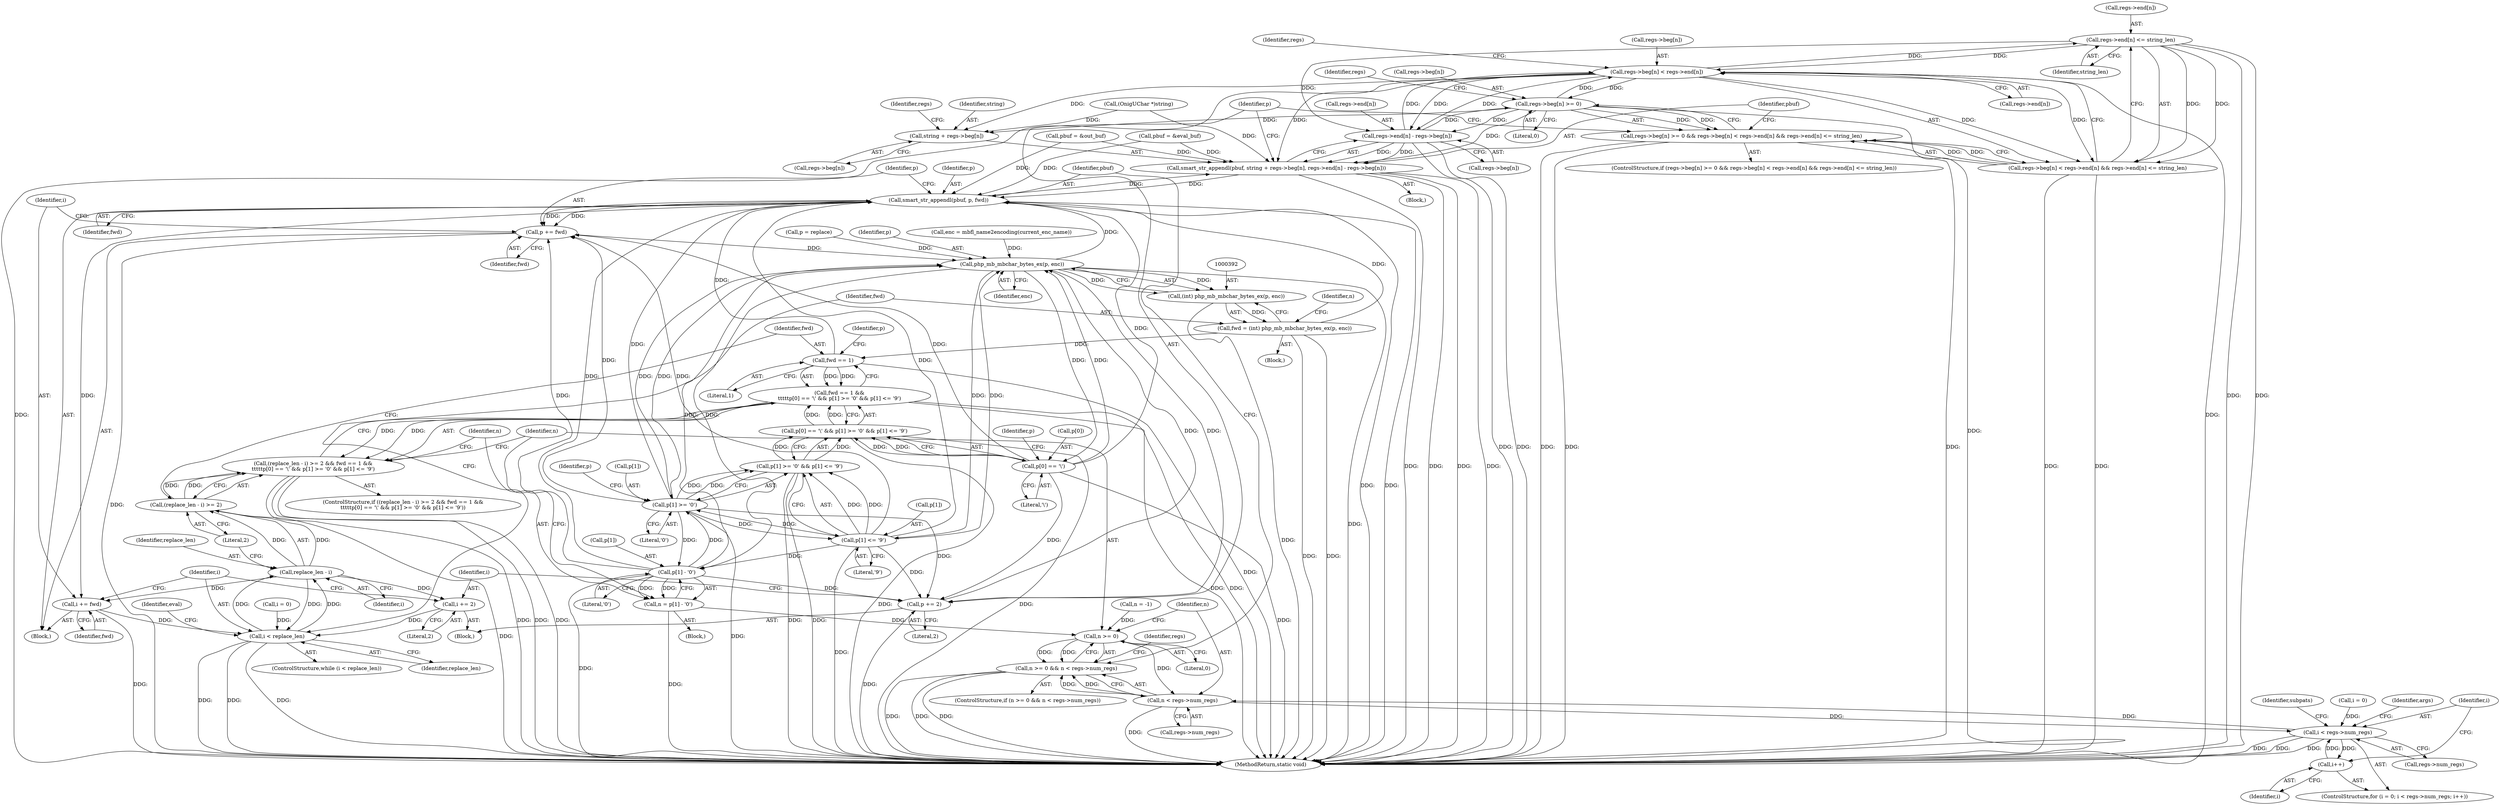 digraph "0_php-src_5b597a2e5b28e2d5a52fc1be13f425f08f47cb62?w=1_1@array" {
"1000468" [label="(Call,regs->end[n] <= string_len)"];
"1000457" [label="(Call,regs->beg[n] < regs->end[n])"];
"1000449" [label="(Call,regs->beg[n] >= 0)"];
"1000485" [label="(Call,regs->end[n] - regs->beg[n])"];
"1000468" [label="(Call,regs->end[n] <= string_len)"];
"1000448" [label="(Call,regs->beg[n] >= 0 && regs->beg[n] < regs->end[n] && regs->end[n] <= string_len)"];
"1000476" [label="(Call,smart_str_appendl(pbuf, string + regs->beg[n], regs->end[n] - regs->beg[n]))"];
"1000504" [label="(Call,smart_str_appendl(pbuf, p, fwd))"];
"1000508" [label="(Call,p += fwd)"];
"1000393" [label="(Call,php_mb_mbchar_bytes_ex(p, enc))"];
"1000391" [label="(Call,(int) php_mb_mbchar_bytes_ex(p, enc))"];
"1000389" [label="(Call,fwd = (int) php_mb_mbchar_bytes_ex(p, enc))"];
"1000408" [label="(Call,fwd == 1)"];
"1000407" [label="(Call,fwd == 1 &&\n\t\t\t\t\tp[0] == '\\' && p[1] >= '0' && p[1] <= '9')"];
"1000401" [label="(Call,(replace_len - i) >= 2 && fwd == 1 &&\n\t\t\t\t\tp[0] == '\\' && p[1] >= '0' && p[1] <= '9')"];
"1000412" [label="(Call,p[0] == '\\')"];
"1000411" [label="(Call,p[0] == '\\' && p[1] >= '0' && p[1] <= '9')"];
"1000496" [label="(Call,p += 2)"];
"1000418" [label="(Call,p[1] >= '0')"];
"1000417" [label="(Call,p[1] >= '0' && p[1] <= '9')"];
"1000423" [label="(Call,p[1] <= '9')"];
"1000431" [label="(Call,p[1] - '0')"];
"1000429" [label="(Call,n = p[1] - '0')"];
"1000438" [label="(Call,n >= 0)"];
"1000437" [label="(Call,n >= 0 && n < regs->num_regs)"];
"1000441" [label="(Call,n < regs->num_regs)"];
"1000530" [label="(Call,i < regs->num_regs)"];
"1000535" [label="(Call,i++)"];
"1000511" [label="(Call,i += fwd)"];
"1000384" [label="(Call,i < replace_len)"];
"1000403" [label="(Call,replace_len - i)"];
"1000402" [label="(Call,(replace_len - i) >= 2)"];
"1000499" [label="(Call,i += 2)"];
"1000478" [label="(Call,string + regs->beg[n])"];
"1000456" [label="(Call,regs->beg[n] < regs->end[n] && regs->end[n] <= string_len)"];
"1000400" [label="(ControlStructure,if ((replace_len - i) >= 2 && fwd == 1 &&\n\t\t\t\t\tp[0] == '\\' && p[1] >= '0' && p[1] <= '9'))"];
"1000438" [label="(Call,n >= 0)"];
"1000385" [label="(Identifier,i)"];
"1000491" [label="(Call,regs->beg[n])"];
"1000443" [label="(Call,regs->num_regs)"];
"1000507" [label="(Identifier,fwd)"];
"1000420" [label="(Identifier,p)"];
"1000463" [label="(Call,regs->end[n])"];
"1000536" [label="(Identifier,i)"];
"1000416" [label="(Literal,'\\')"];
"1000406" [label="(Literal,2)"];
"1000458" [label="(Call,regs->beg[n])"];
"1000166" [label="(Call,enc = mbfl_name2encoding(current_enc_name))"];
"1000386" [label="(Identifier,replace_len)"];
"1000503" [label="(Block,)"];
"1000417" [label="(Call,p[1] >= '0' && p[1] <= '9')"];
"1000442" [label="(Identifier,n)"];
"1000510" [label="(Identifier,fwd)"];
"1000498" [label="(Literal,2)"];
"1000428" [label="(Block,)"];
"1000405" [label="(Identifier,i)"];
"1000432" [label="(Call,p[1])"];
"1000497" [label="(Identifier,p)"];
"1000456" [label="(Call,regs->beg[n] < regs->end[n] && regs->end[n] <= string_len)"];
"1000450" [label="(Call,regs->beg[n])"];
"1000506" [label="(Identifier,p)"];
"1000404" [label="(Identifier,replace_len)"];
"1000486" [label="(Call,regs->end[n])"];
"1000743" [label="(MethodReturn,static void)"];
"1000423" [label="(Call,p[1] <= '9')"];
"1000460" [label="(Identifier,regs)"];
"1000526" [label="(ControlStructure,for (i = 0; i < regs->num_regs; i++))"];
"1000496" [label="(Call,p += 2)"];
"1000480" [label="(Call,regs->beg[n])"];
"1000424" [label="(Call,p[1])"];
"1000513" [label="(Identifier,fwd)"];
"1000429" [label="(Call,n = p[1] - '0')"];
"1000439" [label="(Identifier,n)"];
"1000505" [label="(Identifier,pbuf)"];
"1000418" [label="(Call,p[1] >= '0')"];
"1000485" [label="(Call,regs->end[n] - regs->beg[n])"];
"1000419" [label="(Call,p[1])"];
"1000410" [label="(Literal,1)"];
"1000500" [label="(Identifier,i)"];
"1000384" [label="(Call,i < replace_len)"];
"1000387" [label="(Block,)"];
"1000446" [label="(Block,)"];
"1000437" [label="(Call,n >= 0 && n < regs->num_regs)"];
"1000530" [label="(Call,i < regs->num_regs)"];
"1000412" [label="(Call,p[0] == '\\')"];
"1000511" [label="(Call,i += fwd)"];
"1000396" [label="(Call,n = -1)"];
"1000561" [label="(Identifier,args)"];
"1000448" [label="(Call,regs->beg[n] >= 0 && regs->beg[n] < regs->end[n] && regs->end[n] <= string_len)"];
"1000427" [label="(Literal,'9')"];
"1000474" [label="(Identifier,string_len)"];
"1000393" [label="(Call,php_mb_mbchar_bytes_ex(p, enc))"];
"1000267" [label="(Call,pbuf = &eval_buf)"];
"1000452" [label="(Identifier,regs)"];
"1000440" [label="(Literal,0)"];
"1000409" [label="(Identifier,fwd)"];
"1000532" [label="(Call,regs->num_regs)"];
"1000455" [label="(Literal,0)"];
"1000488" [label="(Identifier,regs)"];
"1000535" [label="(Call,i++)"];
"1000476" [label="(Call,smart_str_appendl(pbuf, string + regs->beg[n], regs->end[n] - regs->beg[n]))"];
"1000499" [label="(Call,i += 2)"];
"1000411" [label="(Call,p[0] == '\\' && p[1] >= '0' && p[1] <= '9')"];
"1000435" [label="(Literal,'0')"];
"1000383" [label="(ControlStructure,while (i < replace_len))"];
"1000314" [label="(Call,(OnigUChar *)string)"];
"1000380" [label="(Call,p = replace)"];
"1000447" [label="(ControlStructure,if (regs->beg[n] >= 0 && regs->beg[n] < regs->end[n] && regs->end[n] <= string_len))"];
"1000377" [label="(Call,i = 0)"];
"1000441" [label="(Call,n < regs->num_regs)"];
"1000531" [label="(Identifier,i)"];
"1000475" [label="(Block,)"];
"1000468" [label="(Call,regs->end[n] <= string_len)"];
"1000478" [label="(Call,string + regs->beg[n])"];
"1000431" [label="(Call,p[1] - '0')"];
"1000407" [label="(Call,fwd == 1 &&\n\t\t\t\t\tp[0] == '\\' && p[1] >= '0' && p[1] <= '9')"];
"1000479" [label="(Identifier,string)"];
"1000539" [label="(Identifier,subpats)"];
"1000401" [label="(Call,(replace_len - i) >= 2 && fwd == 1 &&\n\t\t\t\t\tp[0] == '\\' && p[1] >= '0' && p[1] <= '9')"];
"1000394" [label="(Identifier,p)"];
"1000471" [label="(Identifier,regs)"];
"1000449" [label="(Call,regs->beg[n] >= 0)"];
"1000512" [label="(Identifier,i)"];
"1000391" [label="(Call,(int) php_mb_mbchar_bytes_ex(p, enc))"];
"1000414" [label="(Identifier,p)"];
"1000477" [label="(Identifier,pbuf)"];
"1000469" [label="(Call,regs->end[n])"];
"1000436" [label="(ControlStructure,if (n >= 0 && n < regs->num_regs))"];
"1000389" [label="(Call,fwd = (int) php_mb_mbchar_bytes_ex(p, enc))"];
"1000509" [label="(Identifier,p)"];
"1000390" [label="(Identifier,fwd)"];
"1000508" [label="(Call,p += fwd)"];
"1000408" [label="(Call,fwd == 1)"];
"1000395" [label="(Identifier,enc)"];
"1000457" [label="(Call,regs->beg[n] < regs->end[n])"];
"1000397" [label="(Identifier,n)"];
"1000402" [label="(Call,(replace_len - i) >= 2)"];
"1000501" [label="(Literal,2)"];
"1000413" [label="(Call,p[0])"];
"1000273" [label="(Call,pbuf = &out_buf)"];
"1000616" [label="(Identifier,eval)"];
"1000425" [label="(Identifier,p)"];
"1000430" [label="(Identifier,n)"];
"1000504" [label="(Call,smart_str_appendl(pbuf, p, fwd))"];
"1000422" [label="(Literal,'0')"];
"1000403" [label="(Call,replace_len - i)"];
"1000527" [label="(Call,i = 0)"];
"1000468" -> "1000456"  [label="AST: "];
"1000468" -> "1000474"  [label="CFG: "];
"1000469" -> "1000468"  [label="AST: "];
"1000474" -> "1000468"  [label="AST: "];
"1000456" -> "1000468"  [label="CFG: "];
"1000468" -> "1000743"  [label="DDG: "];
"1000468" -> "1000743"  [label="DDG: "];
"1000468" -> "1000457"  [label="DDG: "];
"1000468" -> "1000456"  [label="DDG: "];
"1000468" -> "1000456"  [label="DDG: "];
"1000457" -> "1000468"  [label="DDG: "];
"1000468" -> "1000485"  [label="DDG: "];
"1000457" -> "1000456"  [label="AST: "];
"1000457" -> "1000463"  [label="CFG: "];
"1000458" -> "1000457"  [label="AST: "];
"1000463" -> "1000457"  [label="AST: "];
"1000471" -> "1000457"  [label="CFG: "];
"1000456" -> "1000457"  [label="CFG: "];
"1000457" -> "1000743"  [label="DDG: "];
"1000457" -> "1000743"  [label="DDG: "];
"1000457" -> "1000449"  [label="DDG: "];
"1000457" -> "1000456"  [label="DDG: "];
"1000457" -> "1000456"  [label="DDG: "];
"1000449" -> "1000457"  [label="DDG: "];
"1000485" -> "1000457"  [label="DDG: "];
"1000457" -> "1000476"  [label="DDG: "];
"1000457" -> "1000478"  [label="DDG: "];
"1000457" -> "1000485"  [label="DDG: "];
"1000457" -> "1000485"  [label="DDG: "];
"1000449" -> "1000448"  [label="AST: "];
"1000449" -> "1000455"  [label="CFG: "];
"1000450" -> "1000449"  [label="AST: "];
"1000455" -> "1000449"  [label="AST: "];
"1000460" -> "1000449"  [label="CFG: "];
"1000448" -> "1000449"  [label="CFG: "];
"1000449" -> "1000743"  [label="DDG: "];
"1000449" -> "1000448"  [label="DDG: "];
"1000449" -> "1000448"  [label="DDG: "];
"1000485" -> "1000449"  [label="DDG: "];
"1000449" -> "1000476"  [label="DDG: "];
"1000449" -> "1000478"  [label="DDG: "];
"1000449" -> "1000485"  [label="DDG: "];
"1000485" -> "1000476"  [label="AST: "];
"1000485" -> "1000491"  [label="CFG: "];
"1000486" -> "1000485"  [label="AST: "];
"1000491" -> "1000485"  [label="AST: "];
"1000476" -> "1000485"  [label="CFG: "];
"1000485" -> "1000743"  [label="DDG: "];
"1000485" -> "1000743"  [label="DDG: "];
"1000485" -> "1000476"  [label="DDG: "];
"1000485" -> "1000476"  [label="DDG: "];
"1000448" -> "1000447"  [label="AST: "];
"1000448" -> "1000456"  [label="CFG: "];
"1000456" -> "1000448"  [label="AST: "];
"1000477" -> "1000448"  [label="CFG: "];
"1000497" -> "1000448"  [label="CFG: "];
"1000448" -> "1000743"  [label="DDG: "];
"1000448" -> "1000743"  [label="DDG: "];
"1000448" -> "1000743"  [label="DDG: "];
"1000456" -> "1000448"  [label="DDG: "];
"1000456" -> "1000448"  [label="DDG: "];
"1000476" -> "1000475"  [label="AST: "];
"1000477" -> "1000476"  [label="AST: "];
"1000478" -> "1000476"  [label="AST: "];
"1000497" -> "1000476"  [label="CFG: "];
"1000476" -> "1000743"  [label="DDG: "];
"1000476" -> "1000743"  [label="DDG: "];
"1000476" -> "1000743"  [label="DDG: "];
"1000476" -> "1000743"  [label="DDG: "];
"1000267" -> "1000476"  [label="DDG: "];
"1000273" -> "1000476"  [label="DDG: "];
"1000504" -> "1000476"  [label="DDG: "];
"1000314" -> "1000476"  [label="DDG: "];
"1000476" -> "1000504"  [label="DDG: "];
"1000504" -> "1000503"  [label="AST: "];
"1000504" -> "1000507"  [label="CFG: "];
"1000505" -> "1000504"  [label="AST: "];
"1000506" -> "1000504"  [label="AST: "];
"1000507" -> "1000504"  [label="AST: "];
"1000509" -> "1000504"  [label="CFG: "];
"1000504" -> "1000743"  [label="DDG: "];
"1000504" -> "1000743"  [label="DDG: "];
"1000267" -> "1000504"  [label="DDG: "];
"1000273" -> "1000504"  [label="DDG: "];
"1000393" -> "1000504"  [label="DDG: "];
"1000418" -> "1000504"  [label="DDG: "];
"1000412" -> "1000504"  [label="DDG: "];
"1000423" -> "1000504"  [label="DDG: "];
"1000431" -> "1000504"  [label="DDG: "];
"1000408" -> "1000504"  [label="DDG: "];
"1000389" -> "1000504"  [label="DDG: "];
"1000504" -> "1000508"  [label="DDG: "];
"1000504" -> "1000508"  [label="DDG: "];
"1000504" -> "1000511"  [label="DDG: "];
"1000508" -> "1000503"  [label="AST: "];
"1000508" -> "1000510"  [label="CFG: "];
"1000509" -> "1000508"  [label="AST: "];
"1000510" -> "1000508"  [label="AST: "];
"1000512" -> "1000508"  [label="CFG: "];
"1000508" -> "1000743"  [label="DDG: "];
"1000508" -> "1000393"  [label="DDG: "];
"1000418" -> "1000508"  [label="DDG: "];
"1000412" -> "1000508"  [label="DDG: "];
"1000423" -> "1000508"  [label="DDG: "];
"1000431" -> "1000508"  [label="DDG: "];
"1000393" -> "1000391"  [label="AST: "];
"1000393" -> "1000395"  [label="CFG: "];
"1000394" -> "1000393"  [label="AST: "];
"1000395" -> "1000393"  [label="AST: "];
"1000391" -> "1000393"  [label="CFG: "];
"1000393" -> "1000743"  [label="DDG: "];
"1000393" -> "1000391"  [label="DDG: "];
"1000393" -> "1000391"  [label="DDG: "];
"1000496" -> "1000393"  [label="DDG: "];
"1000418" -> "1000393"  [label="DDG: "];
"1000380" -> "1000393"  [label="DDG: "];
"1000412" -> "1000393"  [label="DDG: "];
"1000423" -> "1000393"  [label="DDG: "];
"1000431" -> "1000393"  [label="DDG: "];
"1000166" -> "1000393"  [label="DDG: "];
"1000393" -> "1000412"  [label="DDG: "];
"1000393" -> "1000418"  [label="DDG: "];
"1000393" -> "1000423"  [label="DDG: "];
"1000393" -> "1000431"  [label="DDG: "];
"1000393" -> "1000496"  [label="DDG: "];
"1000391" -> "1000389"  [label="AST: "];
"1000392" -> "1000391"  [label="AST: "];
"1000389" -> "1000391"  [label="CFG: "];
"1000391" -> "1000743"  [label="DDG: "];
"1000391" -> "1000389"  [label="DDG: "];
"1000389" -> "1000387"  [label="AST: "];
"1000390" -> "1000389"  [label="AST: "];
"1000397" -> "1000389"  [label="CFG: "];
"1000389" -> "1000743"  [label="DDG: "];
"1000389" -> "1000743"  [label="DDG: "];
"1000389" -> "1000408"  [label="DDG: "];
"1000408" -> "1000407"  [label="AST: "];
"1000408" -> "1000410"  [label="CFG: "];
"1000409" -> "1000408"  [label="AST: "];
"1000410" -> "1000408"  [label="AST: "];
"1000414" -> "1000408"  [label="CFG: "];
"1000407" -> "1000408"  [label="CFG: "];
"1000408" -> "1000743"  [label="DDG: "];
"1000408" -> "1000407"  [label="DDG: "];
"1000408" -> "1000407"  [label="DDG: "];
"1000407" -> "1000401"  [label="AST: "];
"1000407" -> "1000411"  [label="CFG: "];
"1000411" -> "1000407"  [label="AST: "];
"1000401" -> "1000407"  [label="CFG: "];
"1000407" -> "1000743"  [label="DDG: "];
"1000407" -> "1000743"  [label="DDG: "];
"1000407" -> "1000401"  [label="DDG: "];
"1000407" -> "1000401"  [label="DDG: "];
"1000411" -> "1000407"  [label="DDG: "];
"1000411" -> "1000407"  [label="DDG: "];
"1000401" -> "1000400"  [label="AST: "];
"1000401" -> "1000402"  [label="CFG: "];
"1000402" -> "1000401"  [label="AST: "];
"1000430" -> "1000401"  [label="CFG: "];
"1000439" -> "1000401"  [label="CFG: "];
"1000401" -> "1000743"  [label="DDG: "];
"1000401" -> "1000743"  [label="DDG: "];
"1000401" -> "1000743"  [label="DDG: "];
"1000402" -> "1000401"  [label="DDG: "];
"1000402" -> "1000401"  [label="DDG: "];
"1000412" -> "1000411"  [label="AST: "];
"1000412" -> "1000416"  [label="CFG: "];
"1000413" -> "1000412"  [label="AST: "];
"1000416" -> "1000412"  [label="AST: "];
"1000420" -> "1000412"  [label="CFG: "];
"1000411" -> "1000412"  [label="CFG: "];
"1000412" -> "1000743"  [label="DDG: "];
"1000412" -> "1000411"  [label="DDG: "];
"1000412" -> "1000411"  [label="DDG: "];
"1000412" -> "1000496"  [label="DDG: "];
"1000411" -> "1000417"  [label="CFG: "];
"1000417" -> "1000411"  [label="AST: "];
"1000411" -> "1000743"  [label="DDG: "];
"1000411" -> "1000743"  [label="DDG: "];
"1000417" -> "1000411"  [label="DDG: "];
"1000417" -> "1000411"  [label="DDG: "];
"1000496" -> "1000446"  [label="AST: "];
"1000496" -> "1000498"  [label="CFG: "];
"1000497" -> "1000496"  [label="AST: "];
"1000498" -> "1000496"  [label="AST: "];
"1000500" -> "1000496"  [label="CFG: "];
"1000496" -> "1000743"  [label="DDG: "];
"1000418" -> "1000496"  [label="DDG: "];
"1000423" -> "1000496"  [label="DDG: "];
"1000431" -> "1000496"  [label="DDG: "];
"1000418" -> "1000417"  [label="AST: "];
"1000418" -> "1000422"  [label="CFG: "];
"1000419" -> "1000418"  [label="AST: "];
"1000422" -> "1000418"  [label="AST: "];
"1000425" -> "1000418"  [label="CFG: "];
"1000417" -> "1000418"  [label="CFG: "];
"1000418" -> "1000743"  [label="DDG: "];
"1000418" -> "1000417"  [label="DDG: "];
"1000418" -> "1000417"  [label="DDG: "];
"1000423" -> "1000418"  [label="DDG: "];
"1000431" -> "1000418"  [label="DDG: "];
"1000418" -> "1000423"  [label="DDG: "];
"1000418" -> "1000431"  [label="DDG: "];
"1000417" -> "1000423"  [label="CFG: "];
"1000423" -> "1000417"  [label="AST: "];
"1000417" -> "1000743"  [label="DDG: "];
"1000417" -> "1000743"  [label="DDG: "];
"1000423" -> "1000417"  [label="DDG: "];
"1000423" -> "1000417"  [label="DDG: "];
"1000423" -> "1000427"  [label="CFG: "];
"1000424" -> "1000423"  [label="AST: "];
"1000427" -> "1000423"  [label="AST: "];
"1000423" -> "1000743"  [label="DDG: "];
"1000423" -> "1000431"  [label="DDG: "];
"1000431" -> "1000429"  [label="AST: "];
"1000431" -> "1000435"  [label="CFG: "];
"1000432" -> "1000431"  [label="AST: "];
"1000435" -> "1000431"  [label="AST: "];
"1000429" -> "1000431"  [label="CFG: "];
"1000431" -> "1000743"  [label="DDG: "];
"1000431" -> "1000429"  [label="DDG: "];
"1000431" -> "1000429"  [label="DDG: "];
"1000429" -> "1000428"  [label="AST: "];
"1000430" -> "1000429"  [label="AST: "];
"1000439" -> "1000429"  [label="CFG: "];
"1000429" -> "1000743"  [label="DDG: "];
"1000429" -> "1000438"  [label="DDG: "];
"1000438" -> "1000437"  [label="AST: "];
"1000438" -> "1000440"  [label="CFG: "];
"1000439" -> "1000438"  [label="AST: "];
"1000440" -> "1000438"  [label="AST: "];
"1000442" -> "1000438"  [label="CFG: "];
"1000437" -> "1000438"  [label="CFG: "];
"1000438" -> "1000437"  [label="DDG: "];
"1000438" -> "1000437"  [label="DDG: "];
"1000396" -> "1000438"  [label="DDG: "];
"1000438" -> "1000441"  [label="DDG: "];
"1000437" -> "1000436"  [label="AST: "];
"1000437" -> "1000441"  [label="CFG: "];
"1000441" -> "1000437"  [label="AST: "];
"1000452" -> "1000437"  [label="CFG: "];
"1000505" -> "1000437"  [label="CFG: "];
"1000437" -> "1000743"  [label="DDG: "];
"1000437" -> "1000743"  [label="DDG: "];
"1000437" -> "1000743"  [label="DDG: "];
"1000441" -> "1000437"  [label="DDG: "];
"1000441" -> "1000437"  [label="DDG: "];
"1000441" -> "1000443"  [label="CFG: "];
"1000442" -> "1000441"  [label="AST: "];
"1000443" -> "1000441"  [label="AST: "];
"1000441" -> "1000743"  [label="DDG: "];
"1000530" -> "1000441"  [label="DDG: "];
"1000441" -> "1000530"  [label="DDG: "];
"1000530" -> "1000526"  [label="AST: "];
"1000530" -> "1000532"  [label="CFG: "];
"1000531" -> "1000530"  [label="AST: "];
"1000532" -> "1000530"  [label="AST: "];
"1000539" -> "1000530"  [label="CFG: "];
"1000561" -> "1000530"  [label="CFG: "];
"1000530" -> "1000743"  [label="DDG: "];
"1000530" -> "1000743"  [label="DDG: "];
"1000530" -> "1000743"  [label="DDG: "];
"1000527" -> "1000530"  [label="DDG: "];
"1000535" -> "1000530"  [label="DDG: "];
"1000530" -> "1000535"  [label="DDG: "];
"1000535" -> "1000526"  [label="AST: "];
"1000535" -> "1000536"  [label="CFG: "];
"1000536" -> "1000535"  [label="AST: "];
"1000531" -> "1000535"  [label="CFG: "];
"1000511" -> "1000503"  [label="AST: "];
"1000511" -> "1000513"  [label="CFG: "];
"1000512" -> "1000511"  [label="AST: "];
"1000513" -> "1000511"  [label="AST: "];
"1000385" -> "1000511"  [label="CFG: "];
"1000511" -> "1000743"  [label="DDG: "];
"1000511" -> "1000384"  [label="DDG: "];
"1000403" -> "1000511"  [label="DDG: "];
"1000384" -> "1000383"  [label="AST: "];
"1000384" -> "1000386"  [label="CFG: "];
"1000385" -> "1000384"  [label="AST: "];
"1000386" -> "1000384"  [label="AST: "];
"1000390" -> "1000384"  [label="CFG: "];
"1000616" -> "1000384"  [label="CFG: "];
"1000384" -> "1000743"  [label="DDG: "];
"1000384" -> "1000743"  [label="DDG: "];
"1000384" -> "1000743"  [label="DDG: "];
"1000499" -> "1000384"  [label="DDG: "];
"1000377" -> "1000384"  [label="DDG: "];
"1000403" -> "1000384"  [label="DDG: "];
"1000384" -> "1000403"  [label="DDG: "];
"1000384" -> "1000403"  [label="DDG: "];
"1000403" -> "1000402"  [label="AST: "];
"1000403" -> "1000405"  [label="CFG: "];
"1000404" -> "1000403"  [label="AST: "];
"1000405" -> "1000403"  [label="AST: "];
"1000406" -> "1000403"  [label="CFG: "];
"1000403" -> "1000402"  [label="DDG: "];
"1000403" -> "1000402"  [label="DDG: "];
"1000403" -> "1000499"  [label="DDG: "];
"1000402" -> "1000406"  [label="CFG: "];
"1000406" -> "1000402"  [label="AST: "];
"1000409" -> "1000402"  [label="CFG: "];
"1000402" -> "1000743"  [label="DDG: "];
"1000499" -> "1000446"  [label="AST: "];
"1000499" -> "1000501"  [label="CFG: "];
"1000500" -> "1000499"  [label="AST: "];
"1000501" -> "1000499"  [label="AST: "];
"1000385" -> "1000499"  [label="CFG: "];
"1000478" -> "1000480"  [label="CFG: "];
"1000479" -> "1000478"  [label="AST: "];
"1000480" -> "1000478"  [label="AST: "];
"1000488" -> "1000478"  [label="CFG: "];
"1000314" -> "1000478"  [label="DDG: "];
"1000456" -> "1000743"  [label="DDG: "];
"1000456" -> "1000743"  [label="DDG: "];
}
